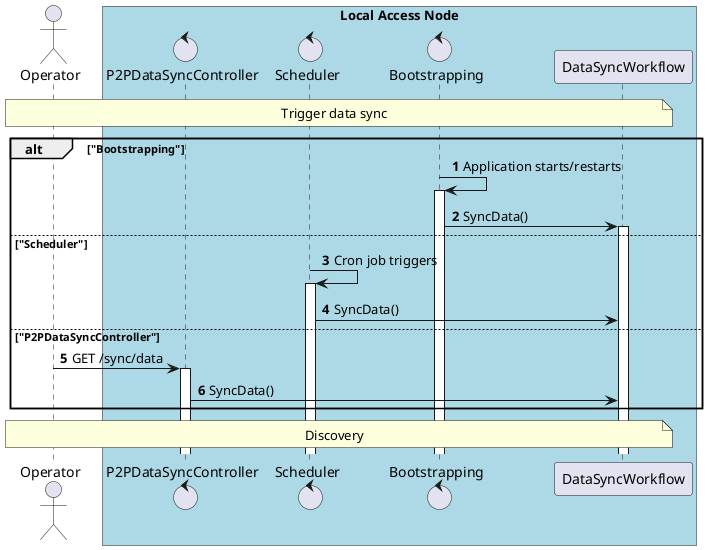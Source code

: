 @startuml
'https://plantuml.com/sequence-diagram

autonumber
skinparam BoxPadding 10

' -------------------- Headers -------------------- '

actor "Operator" as operator

box "Local Access Node" #LightBlue
    control "P2PDataSyncController" as p2p_data_sync_controller_workflow
    control "Scheduler" as scheduler
    control "Bootstrapping" as bootstrapping
    participant "DataSyncWorkflow" as data_sync_workflow
end box

' -------------------- Diagram -------------------- '

note over operator, data_sync_workflow
    Trigger data sync
end note

alt "Bootstrapping"
    bootstrapping -> bootstrapping++: Application starts/restarts
    bootstrapping -> data_sync_workflow++: SyncData()
else "Scheduler"
    scheduler -> scheduler++: Cron job triggers
    scheduler -> data_sync_workflow: SyncData()
else "P2PDataSyncController"
    operator -> p2p_data_sync_controller_workflow++: GET /sync/data
    p2p_data_sync_controller_workflow -> data_sync_workflow: SyncData()
end

note over operator, data_sync_workflow
    Discovery
end note

@enduml
